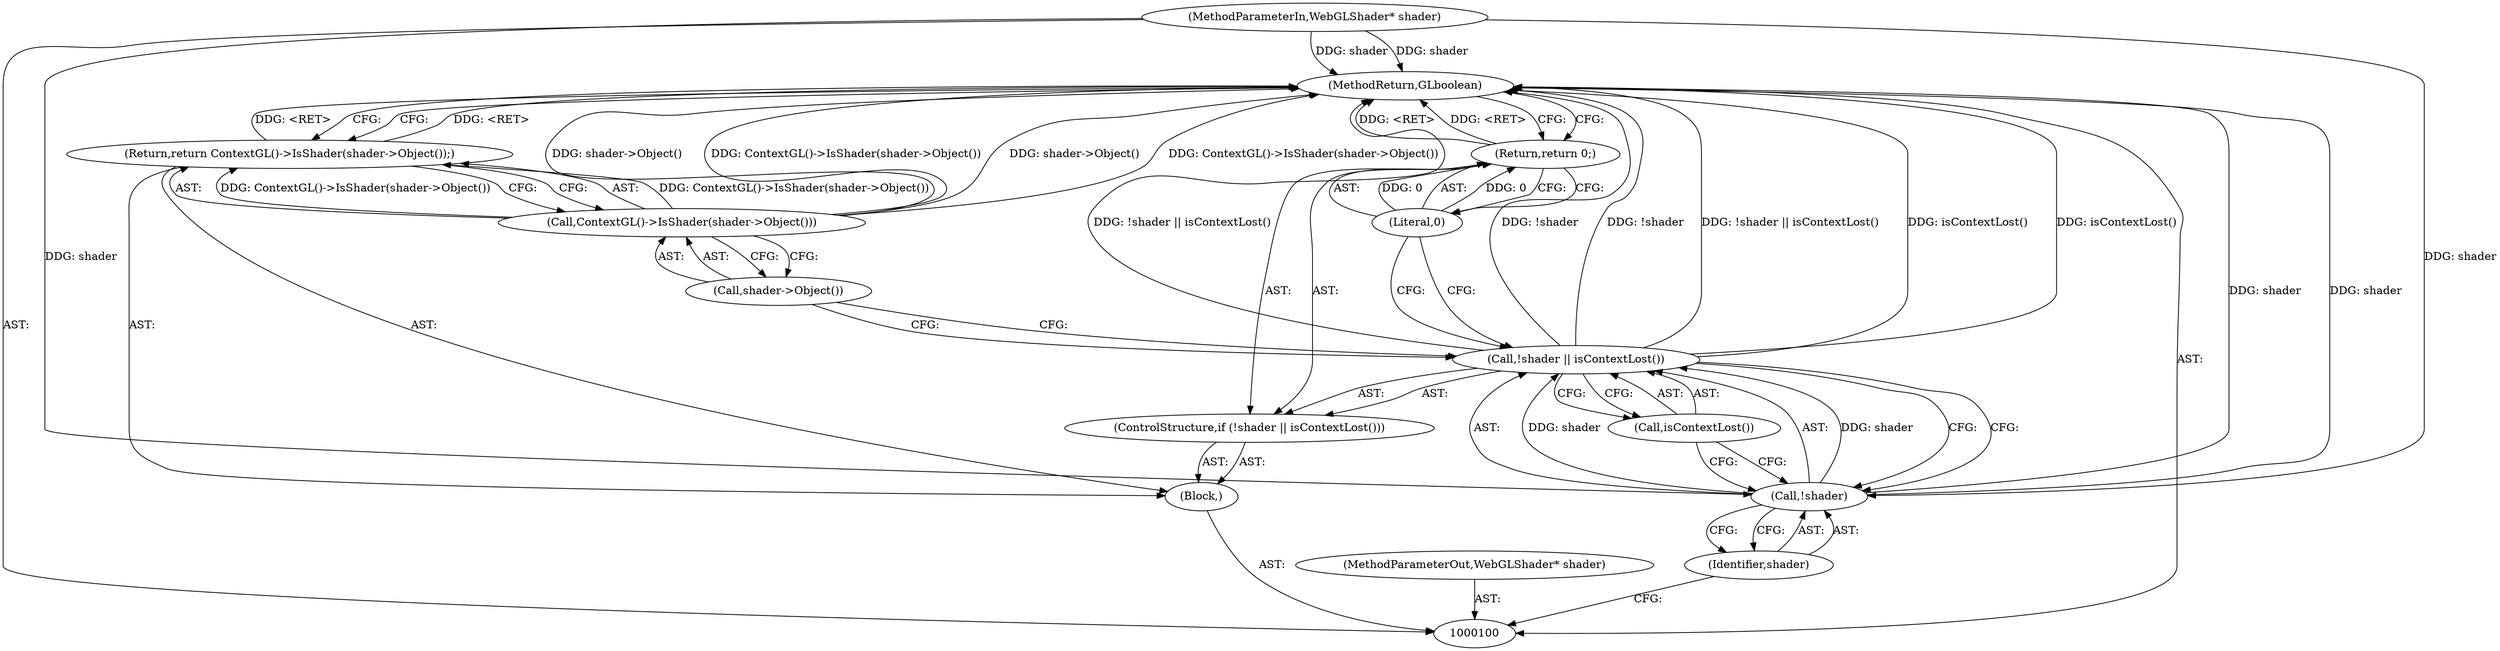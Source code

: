 digraph "1_Chrome_98095c718d7580b5d6715e5bfd8698234ecb4470_9" {
"1000113" [label="(MethodReturn,GLboolean)"];
"1000101" [label="(MethodParameterIn,WebGLShader* shader)"];
"1000138" [label="(MethodParameterOut,WebGLShader* shader)"];
"1000102" [label="(Block,)"];
"1000107" [label="(Call,isContextLost())"];
"1000103" [label="(ControlStructure,if (!shader || isContextLost()))"];
"1000104" [label="(Call,!shader || isContextLost())"];
"1000105" [label="(Call,!shader)"];
"1000106" [label="(Identifier,shader)"];
"1000109" [label="(Literal,0)"];
"1000108" [label="(Return,return 0;)"];
"1000111" [label="(Call,ContextGL()->IsShader(shader->Object()))"];
"1000110" [label="(Return,return ContextGL()->IsShader(shader->Object());)"];
"1000112" [label="(Call,shader->Object())"];
"1000113" -> "1000100"  [label="AST: "];
"1000113" -> "1000108"  [label="CFG: "];
"1000113" -> "1000110"  [label="CFG: "];
"1000108" -> "1000113"  [label="DDG: <RET>"];
"1000110" -> "1000113"  [label="DDG: <RET>"];
"1000104" -> "1000113"  [label="DDG: isContextLost()"];
"1000104" -> "1000113"  [label="DDG: !shader || isContextLost()"];
"1000104" -> "1000113"  [label="DDG: !shader"];
"1000111" -> "1000113"  [label="DDG: shader->Object()"];
"1000111" -> "1000113"  [label="DDG: ContextGL()->IsShader(shader->Object())"];
"1000101" -> "1000113"  [label="DDG: shader"];
"1000105" -> "1000113"  [label="DDG: shader"];
"1000101" -> "1000100"  [label="AST: "];
"1000101" -> "1000113"  [label="DDG: shader"];
"1000101" -> "1000105"  [label="DDG: shader"];
"1000138" -> "1000100"  [label="AST: "];
"1000102" -> "1000100"  [label="AST: "];
"1000103" -> "1000102"  [label="AST: "];
"1000110" -> "1000102"  [label="AST: "];
"1000107" -> "1000104"  [label="AST: "];
"1000107" -> "1000105"  [label="CFG: "];
"1000104" -> "1000107"  [label="CFG: "];
"1000103" -> "1000102"  [label="AST: "];
"1000104" -> "1000103"  [label="AST: "];
"1000108" -> "1000103"  [label="AST: "];
"1000104" -> "1000103"  [label="AST: "];
"1000104" -> "1000105"  [label="CFG: "];
"1000104" -> "1000107"  [label="CFG: "];
"1000105" -> "1000104"  [label="AST: "];
"1000107" -> "1000104"  [label="AST: "];
"1000109" -> "1000104"  [label="CFG: "];
"1000112" -> "1000104"  [label="CFG: "];
"1000104" -> "1000113"  [label="DDG: isContextLost()"];
"1000104" -> "1000113"  [label="DDG: !shader || isContextLost()"];
"1000104" -> "1000113"  [label="DDG: !shader"];
"1000105" -> "1000104"  [label="DDG: shader"];
"1000105" -> "1000104"  [label="AST: "];
"1000105" -> "1000106"  [label="CFG: "];
"1000106" -> "1000105"  [label="AST: "];
"1000107" -> "1000105"  [label="CFG: "];
"1000104" -> "1000105"  [label="CFG: "];
"1000105" -> "1000113"  [label="DDG: shader"];
"1000105" -> "1000104"  [label="DDG: shader"];
"1000101" -> "1000105"  [label="DDG: shader"];
"1000106" -> "1000105"  [label="AST: "];
"1000106" -> "1000100"  [label="CFG: "];
"1000105" -> "1000106"  [label="CFG: "];
"1000109" -> "1000108"  [label="AST: "];
"1000109" -> "1000104"  [label="CFG: "];
"1000108" -> "1000109"  [label="CFG: "];
"1000109" -> "1000108"  [label="DDG: 0"];
"1000108" -> "1000103"  [label="AST: "];
"1000108" -> "1000109"  [label="CFG: "];
"1000109" -> "1000108"  [label="AST: "];
"1000113" -> "1000108"  [label="CFG: "];
"1000108" -> "1000113"  [label="DDG: <RET>"];
"1000109" -> "1000108"  [label="DDG: 0"];
"1000111" -> "1000110"  [label="AST: "];
"1000111" -> "1000112"  [label="CFG: "];
"1000112" -> "1000111"  [label="AST: "];
"1000110" -> "1000111"  [label="CFG: "];
"1000111" -> "1000113"  [label="DDG: shader->Object()"];
"1000111" -> "1000113"  [label="DDG: ContextGL()->IsShader(shader->Object())"];
"1000111" -> "1000110"  [label="DDG: ContextGL()->IsShader(shader->Object())"];
"1000110" -> "1000102"  [label="AST: "];
"1000110" -> "1000111"  [label="CFG: "];
"1000111" -> "1000110"  [label="AST: "];
"1000113" -> "1000110"  [label="CFG: "];
"1000110" -> "1000113"  [label="DDG: <RET>"];
"1000111" -> "1000110"  [label="DDG: ContextGL()->IsShader(shader->Object())"];
"1000112" -> "1000111"  [label="AST: "];
"1000112" -> "1000104"  [label="CFG: "];
"1000111" -> "1000112"  [label="CFG: "];
}
